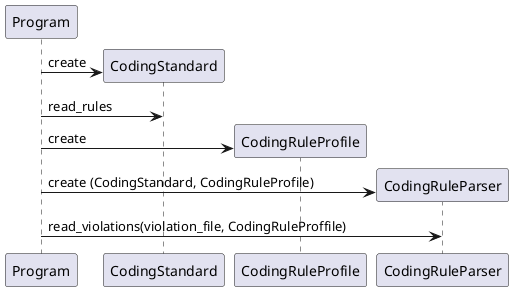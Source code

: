 @startuml

Program -> CodingStandard ** : create
Program -> CodingStandard : read_rules

Program -> CodingRuleProfile ** : create
Program -> CodingRuleParser ** : create (CodingStandard, CodingRuleProfile)
Program -> CodingRuleParser : read_violations(violation_file, CodingRuleProffile)


@enduml